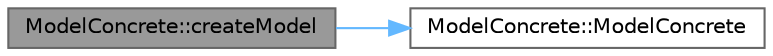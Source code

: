 digraph "ModelConcrete::createModel"
{
 // LATEX_PDF_SIZE
  bgcolor="transparent";
  edge [fontname=Helvetica,fontsize=10,labelfontname=Helvetica,labelfontsize=10];
  node [fontname=Helvetica,fontsize=10,shape=box,height=0.2,width=0.4];
  rankdir="LR";
  Node1 [label="ModelConcrete::createModel",height=0.2,width=0.4,color="gray40", fillcolor="grey60", style="filled", fontcolor="black",tooltip=" "];
  Node1 -> Node2 [color="steelblue1",style="solid"];
  Node2 [label="ModelConcrete::ModelConcrete",height=0.2,width=0.4,color="grey40", fillcolor="white", style="filled",URL="$class_model_concrete.html#a79beba14ba3670fdcbd4587df5afdec3",tooltip="Empty constructor of the class."];
}
